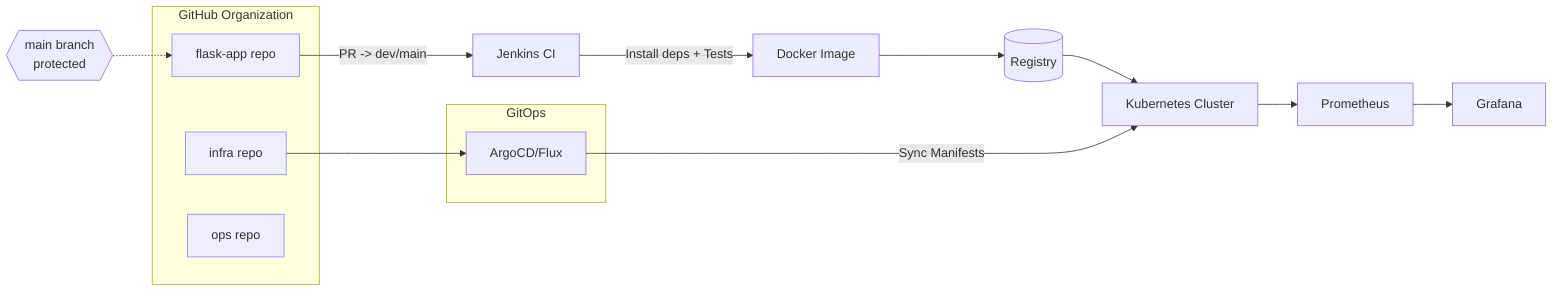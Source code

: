 flowchart LR
  subgraph SCM[GitHub Organization]
    A[flask-app repo]:::repo
    B[infra repo]:::repo
    C[ops repo]:::repo
  end
  classDef repo fill:#eef,stroke:#88f

  A -->|PR -> dev/main| D[Jenkins CI]
  D -->|Install deps + Tests| E[Docker Image]
  E --> F[(Registry)]
  F --> G[Kubernetes Cluster]
  subgraph GitOps
    H[ArgoCD/Flux]
  end
  H -->|Sync Manifests| G
  B --> H
  G --> I[Prometheus]
  I --> J[Grafana]

  %% Branch protections callout
  X{{"main branch\nprotected"}} -.-> A